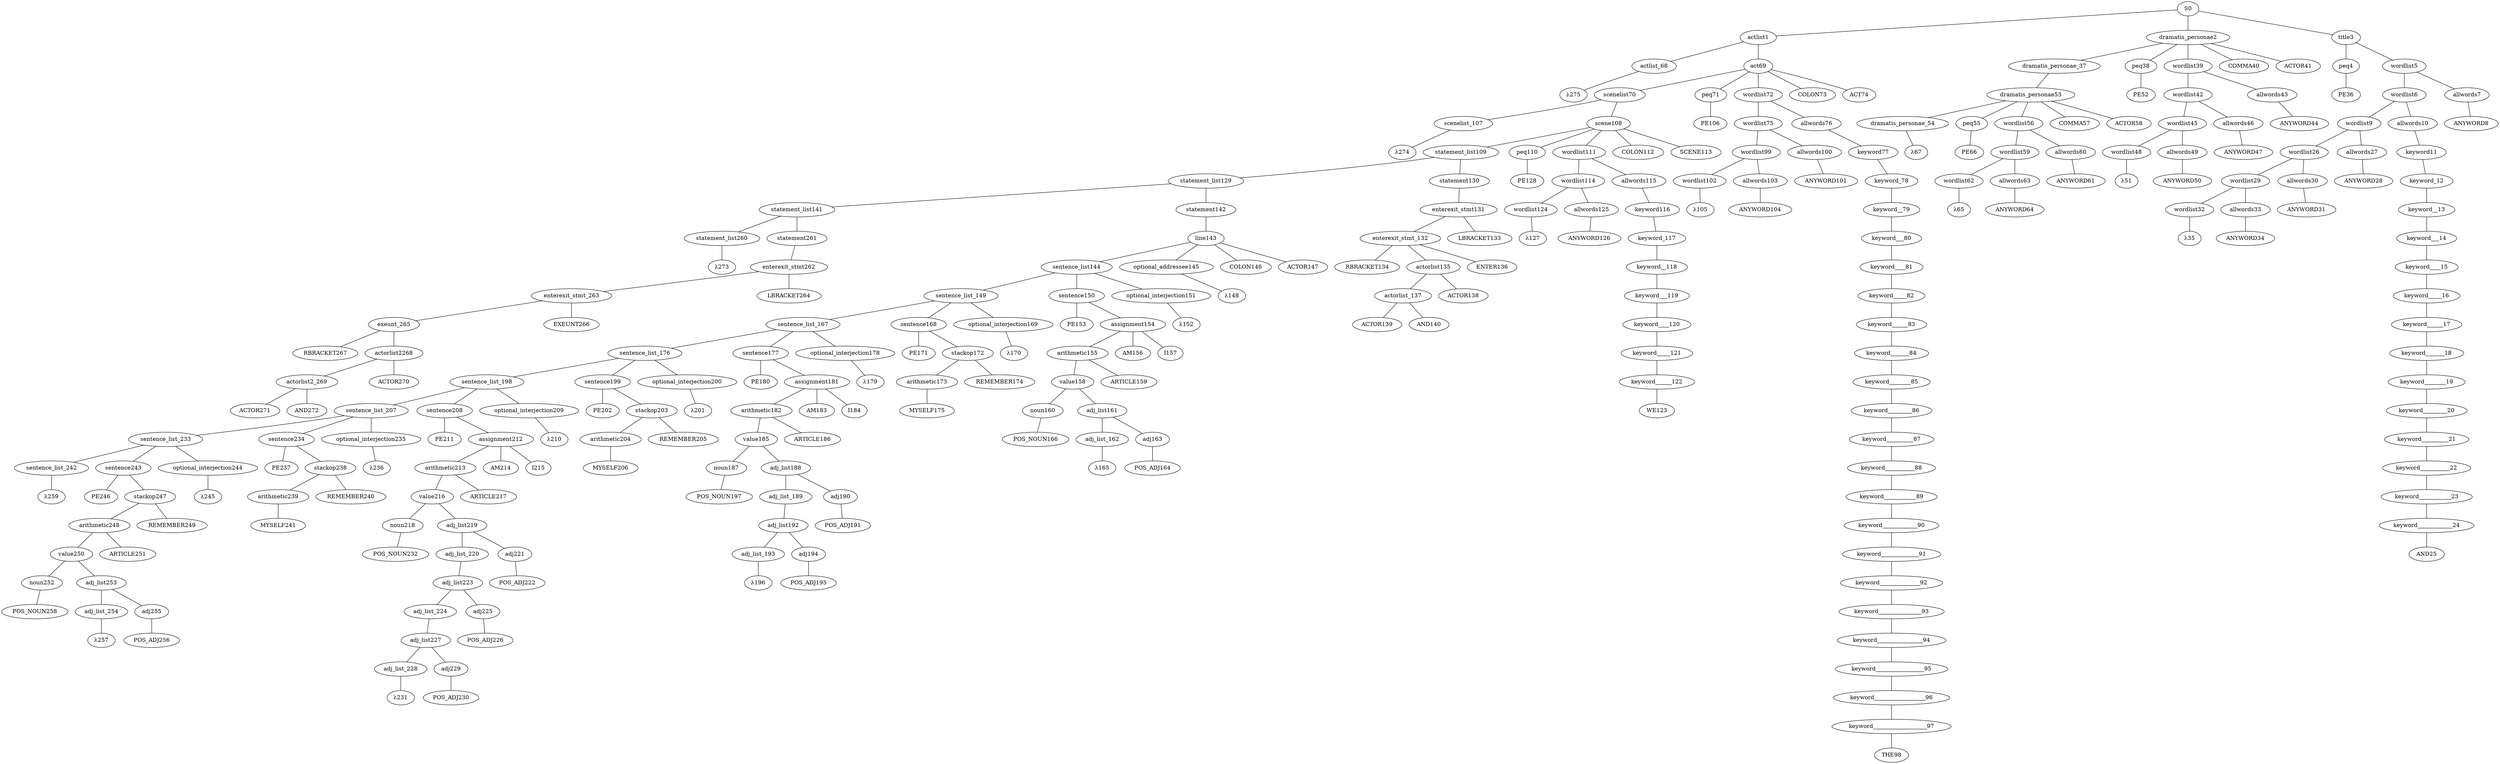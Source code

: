 strict graph {
	S0 -- actlist1
	S0 -- dramatis_personae2
	S0 -- title3

	title3 -- peq4
	title3 -- wordlist5

	wordlist5 -- wordlist6
	wordlist5 -- allwords7

	allwords7 -- ANYWORD8


	wordlist6 -- wordlist9
	wordlist6 -- allwords10

	allwords10 -- keyword11

	keyword11 -- keyword_12

	keyword_12 -- keyword__13

	keyword__13 -- keyword___14

	keyword___14 -- keyword____15

	keyword____15 -- keyword_____16

	keyword_____16 -- keyword______17

	keyword______17 -- keyword_______18

	keyword_______18 -- keyword________19

	keyword________19 -- keyword_________20

	keyword_________20 -- keyword__________21

	keyword__________21 -- keyword___________22

	keyword___________22 -- keyword____________23

	keyword____________23 -- keyword_____________24

	keyword_____________24 -- AND25


	wordlist9 -- wordlist26
	wordlist9 -- allwords27

	allwords27 -- ANYWORD28


	wordlist26 -- wordlist29
	wordlist26 -- allwords30

	allwords30 -- ANYWORD31


	wordlist29 -- wordlist32
	wordlist29 -- allwords33

	allwords33 -- ANYWORD34


	wordlist32 -- λ35

	peq4 -- PE36


	dramatis_personae2 -- dramatis_personae_37
	dramatis_personae2 -- peq38
	dramatis_personae2 -- wordlist39
	dramatis_personae2 -- COMMA40
	dramatis_personae2 -- ACTOR41



	wordlist39 -- wordlist42
	wordlist39 -- allwords43

	allwords43 -- ANYWORD44


	wordlist42 -- wordlist45
	wordlist42 -- allwords46

	allwords46 -- ANYWORD47


	wordlist45 -- wordlist48
	wordlist45 -- allwords49

	allwords49 -- ANYWORD50


	wordlist48 -- λ51

	peq38 -- PE52


	dramatis_personae_37 -- dramatis_personae53

	dramatis_personae53 -- dramatis_personae_54
	dramatis_personae53 -- peq55
	dramatis_personae53 -- wordlist56
	dramatis_personae53 -- COMMA57
	dramatis_personae53 -- ACTOR58



	wordlist56 -- wordlist59
	wordlist56 -- allwords60

	allwords60 -- ANYWORD61


	wordlist59 -- wordlist62
	wordlist59 -- allwords63

	allwords63 -- ANYWORD64


	wordlist62 -- λ65

	peq55 -- PE66


	dramatis_personae_54 -- λ67

	actlist1 -- actlist_68
	actlist1 -- act69

	act69 -- scenelist70
	act69 -- peq71
	act69 -- wordlist72
	act69 -- COLON73
	act69 -- ACT74



	wordlist72 -- wordlist75
	wordlist72 -- allwords76

	allwords76 -- keyword77

	keyword77 -- keyword_78

	keyword_78 -- keyword__79

	keyword__79 -- keyword___80

	keyword___80 -- keyword____81

	keyword____81 -- keyword_____82

	keyword_____82 -- keyword______83

	keyword______83 -- keyword_______84

	keyword_______84 -- keyword________85

	keyword________85 -- keyword_________86

	keyword_________86 -- keyword__________87

	keyword__________87 -- keyword___________88

	keyword___________88 -- keyword____________89

	keyword____________89 -- keyword_____________90

	keyword_____________90 -- keyword______________91

	keyword______________91 -- keyword_______________92

	keyword_______________92 -- keyword________________93

	keyword________________93 -- keyword_________________94

	keyword_________________94 -- keyword__________________95

	keyword__________________95 -- keyword___________________96

	keyword___________________96 -- keyword____________________97

	keyword____________________97 -- THE98


	wordlist75 -- wordlist99
	wordlist75 -- allwords100

	allwords100 -- ANYWORD101


	wordlist99 -- wordlist102
	wordlist99 -- allwords103

	allwords103 -- ANYWORD104


	wordlist102 -- λ105

	peq71 -- PE106


	scenelist70 -- scenelist_107
	scenelist70 -- scene108

	scene108 -- statement_list109
	scene108 -- peq110
	scene108 -- wordlist111
	scene108 -- COLON112
	scene108 -- SCENE113



	wordlist111 -- wordlist114
	wordlist111 -- allwords115

	allwords115 -- keyword116

	keyword116 -- keyword_117

	keyword_117 -- keyword__118

	keyword__118 -- keyword___119

	keyword___119 -- keyword____120

	keyword____120 -- keyword_____121

	keyword_____121 -- keyword______122

	keyword______122 -- WE123


	wordlist114 -- wordlist124
	wordlist114 -- allwords125

	allwords125 -- ANYWORD126


	wordlist124 -- λ127

	peq110 -- PE128


	statement_list109 -- statement_list129
	statement_list109 -- statement130

	statement130 -- enterexit_stmt131

	enterexit_stmt131 -- enterexit_stmt_132
	enterexit_stmt131 -- LBRACKET133


	enterexit_stmt_132 -- RBRACKET134
	enterexit_stmt_132 -- actorlist135
	enterexit_stmt_132 -- ENTER136


	actorlist135 -- actorlist_137
	actorlist135 -- ACTOR138


	actorlist_137 -- ACTOR139
	actorlist_137 -- AND140




	statement_list129 -- statement_list141
	statement_list129 -- statement142

	statement142 -- line143

	line143 -- sentence_list144
	line143 -- optional_addressee145
	line143 -- COLON146
	line143 -- ACTOR147



	optional_addressee145 -- λ148

	sentence_list144 -- sentence_list_149
	sentence_list144 -- sentence150
	sentence_list144 -- optional_interjection151

	optional_interjection151 -- λ152

	sentence150 -- PE153
	sentence150 -- assignment154

	assignment154 -- arithmetic155
	assignment154 -- AM156
	assignment154 -- I157



	arithmetic155 -- value158
	arithmetic155 -- ARTICLE159


	value158 -- noun160
	value158 -- adj_list161

	adj_list161 -- adj_list_162
	adj_list161 -- adj163

	adj163 -- POS_ADJ164


	adj_list_162 -- λ165

	noun160 -- POS_NOUN166



	sentence_list_149 -- sentence_list_167
	sentence_list_149 -- sentence168
	sentence_list_149 -- optional_interjection169

	optional_interjection169 -- λ170

	sentence168 -- PE171
	sentence168 -- stackop172

	stackop172 -- arithmetic173
	stackop172 -- REMEMBER174


	arithmetic173 -- MYSELF175



	sentence_list_167 -- sentence_list_176
	sentence_list_167 -- sentence177
	sentence_list_167 -- optional_interjection178

	optional_interjection178 -- λ179

	sentence177 -- PE180
	sentence177 -- assignment181

	assignment181 -- arithmetic182
	assignment181 -- AM183
	assignment181 -- I184



	arithmetic182 -- value185
	arithmetic182 -- ARTICLE186


	value185 -- noun187
	value185 -- adj_list188

	adj_list188 -- adj_list_189
	adj_list188 -- adj190

	adj190 -- POS_ADJ191


	adj_list_189 -- adj_list192

	adj_list192 -- adj_list_193
	adj_list192 -- adj194

	adj194 -- POS_ADJ195


	adj_list_193 -- λ196

	noun187 -- POS_NOUN197



	sentence_list_176 -- sentence_list_198
	sentence_list_176 -- sentence199
	sentence_list_176 -- optional_interjection200

	optional_interjection200 -- λ201

	sentence199 -- PE202
	sentence199 -- stackop203

	stackop203 -- arithmetic204
	stackop203 -- REMEMBER205


	arithmetic204 -- MYSELF206



	sentence_list_198 -- sentence_list_207
	sentence_list_198 -- sentence208
	sentence_list_198 -- optional_interjection209

	optional_interjection209 -- λ210

	sentence208 -- PE211
	sentence208 -- assignment212

	assignment212 -- arithmetic213
	assignment212 -- AM214
	assignment212 -- I215



	arithmetic213 -- value216
	arithmetic213 -- ARTICLE217


	value216 -- noun218
	value216 -- adj_list219

	adj_list219 -- adj_list_220
	adj_list219 -- adj221

	adj221 -- POS_ADJ222


	adj_list_220 -- adj_list223

	adj_list223 -- adj_list_224
	adj_list223 -- adj225

	adj225 -- POS_ADJ226


	adj_list_224 -- adj_list227

	adj_list227 -- adj_list_228
	adj_list227 -- adj229

	adj229 -- POS_ADJ230


	adj_list_228 -- λ231

	noun218 -- POS_NOUN232



	sentence_list_207 -- sentence_list_233
	sentence_list_207 -- sentence234
	sentence_list_207 -- optional_interjection235

	optional_interjection235 -- λ236

	sentence234 -- PE237
	sentence234 -- stackop238

	stackop238 -- arithmetic239
	stackop238 -- REMEMBER240


	arithmetic239 -- MYSELF241



	sentence_list_233 -- sentence_list_242
	sentence_list_233 -- sentence243
	sentence_list_233 -- optional_interjection244

	optional_interjection244 -- λ245

	sentence243 -- PE246
	sentence243 -- stackop247

	stackop247 -- arithmetic248
	stackop247 -- REMEMBER249


	arithmetic248 -- value250
	arithmetic248 -- ARTICLE251


	value250 -- noun252
	value250 -- adj_list253

	adj_list253 -- adj_list_254
	adj_list253 -- adj255

	adj255 -- POS_ADJ256


	adj_list_254 -- λ257

	noun252 -- POS_NOUN258



	sentence_list_242 -- λ259

	statement_list141 -- statement_list260
	statement_list141 -- statement261

	statement261 -- enterexit_stmt262

	enterexit_stmt262 -- enterexit_stmt_263
	enterexit_stmt262 -- LBRACKET264


	enterexit_stmt_263 -- exeunt_265
	enterexit_stmt_263 -- EXEUNT266


	exeunt_265 -- RBRACKET267
	exeunt_265 -- actorlist2268

	actorlist2268 -- actorlist2_269
	actorlist2268 -- ACTOR270


	actorlist2_269 -- ACTOR271
	actorlist2_269 -- AND272




	statement_list260 -- λ273

	scenelist_107 -- λ274

	actlist_68 -- λ275


}